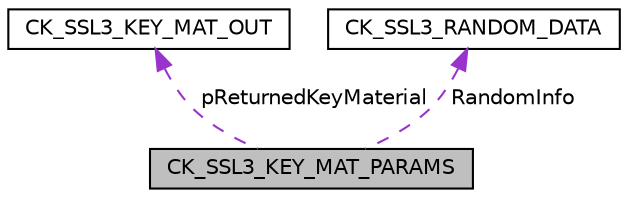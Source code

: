 digraph "CK_SSL3_KEY_MAT_PARAMS"
{
  edge [fontname="Helvetica",fontsize="10",labelfontname="Helvetica",labelfontsize="10"];
  node [fontname="Helvetica",fontsize="10",shape=record];
  Node1 [label="CK_SSL3_KEY_MAT_PARAMS",height=0.2,width=0.4,color="black", fillcolor="grey75", style="filled", fontcolor="black"];
  Node2 -> Node1 [dir="back",color="darkorchid3",fontsize="10",style="dashed",label=" pReturnedKeyMaterial" ,fontname="Helvetica"];
  Node2 [label="CK_SSL3_KEY_MAT_OUT",height=0.2,width=0.4,color="black", fillcolor="white", style="filled",URL="$struct_c_k___s_s_l3___k_e_y___m_a_t___o_u_t.html"];
  Node3 -> Node1 [dir="back",color="darkorchid3",fontsize="10",style="dashed",label=" RandomInfo" ,fontname="Helvetica"];
  Node3 [label="CK_SSL3_RANDOM_DATA",height=0.2,width=0.4,color="black", fillcolor="white", style="filled",URL="$struct_c_k___s_s_l3___r_a_n_d_o_m___d_a_t_a.html"];
}
